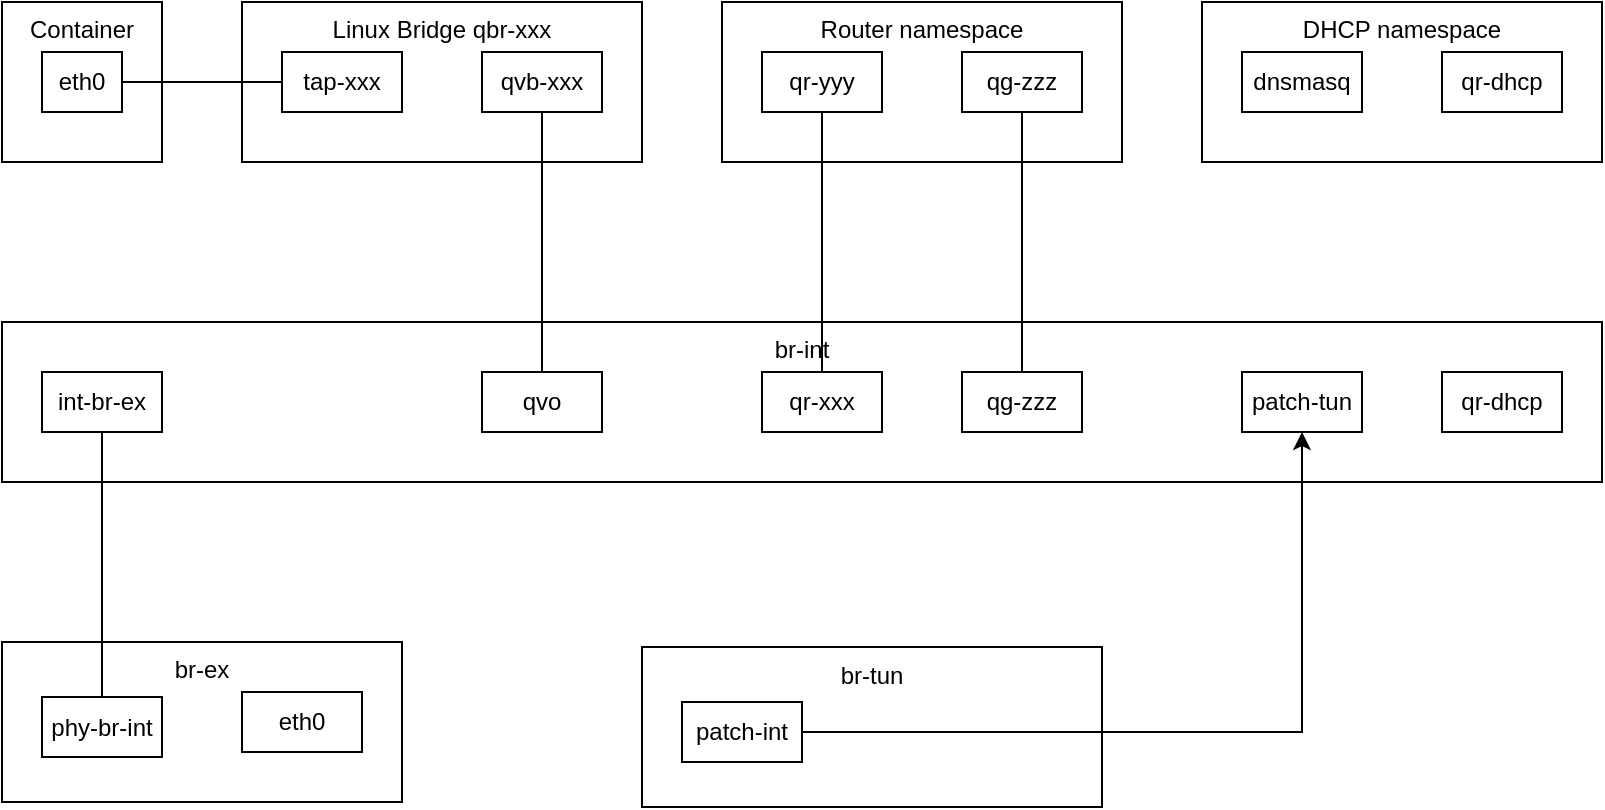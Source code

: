 <mxfile version="26.0.16">
  <diagram name="Page-1" id="o2GirT-IdrzoyhzsRZN8">
    <mxGraphModel dx="1434" dy="785" grid="1" gridSize="10" guides="1" tooltips="1" connect="1" arrows="1" fold="1" page="1" pageScale="1" pageWidth="827" pageHeight="1169" math="0" shadow="0">
      <root>
        <mxCell id="0" />
        <mxCell id="1" parent="0" />
        <mxCell id="KOOwxzatVmSpQnOnulVU-6" value="Container" style="whiteSpace=wrap;html=1;aspect=fixed;verticalAlign=top;strokeColor=default;align=center;fontFamily=Helvetica;fontSize=12;fontColor=default;fillColor=default;" vertex="1" parent="1">
          <mxGeometry y="200" width="80" height="80" as="geometry" />
        </mxCell>
        <mxCell id="KOOwxzatVmSpQnOnulVU-11" value="eth0" style="rounded=0;whiteSpace=wrap;html=1;" vertex="1" parent="1">
          <mxGeometry x="20" y="225" width="40" height="30" as="geometry" />
        </mxCell>
        <mxCell id="KOOwxzatVmSpQnOnulVU-14" value="Linux Bridge qbr-xxx" style="rounded=0;whiteSpace=wrap;html=1;verticalAlign=top;" vertex="1" parent="1">
          <mxGeometry x="120" y="200" width="200" height="80" as="geometry" />
        </mxCell>
        <mxCell id="KOOwxzatVmSpQnOnulVU-12" value="tap-xxx" style="rounded=0;whiteSpace=wrap;html=1;" vertex="1" parent="1">
          <mxGeometry x="140" y="225" width="60" height="30" as="geometry" />
        </mxCell>
        <mxCell id="KOOwxzatVmSpQnOnulVU-15" value="qvb-xxx" style="rounded=0;whiteSpace=wrap;html=1;" vertex="1" parent="1">
          <mxGeometry x="240" y="225" width="60" height="30" as="geometry" />
        </mxCell>
        <mxCell id="KOOwxzatVmSpQnOnulVU-17" value="br-int" style="rounded=0;whiteSpace=wrap;html=1;verticalAlign=top;" vertex="1" parent="1">
          <mxGeometry y="360" width="800" height="80" as="geometry" />
        </mxCell>
        <mxCell id="KOOwxzatVmSpQnOnulVU-18" value="qvo" style="rounded=0;whiteSpace=wrap;html=1;" vertex="1" parent="1">
          <mxGeometry x="240" y="385" width="60" height="30" as="geometry" />
        </mxCell>
        <mxCell id="KOOwxzatVmSpQnOnulVU-19" value="DHCP namespace" style="rounded=0;whiteSpace=wrap;html=1;verticalAlign=top;" vertex="1" parent="1">
          <mxGeometry x="600" y="200" width="200" height="80" as="geometry" />
        </mxCell>
        <mxCell id="KOOwxzatVmSpQnOnulVU-21" value="qr-dhcp" style="rounded=0;whiteSpace=wrap;html=1;" vertex="1" parent="1">
          <mxGeometry x="720" y="225" width="60" height="30" as="geometry" />
        </mxCell>
        <mxCell id="KOOwxzatVmSpQnOnulVU-23" value="qr-xxx" style="rounded=0;whiteSpace=wrap;html=1;" vertex="1" parent="1">
          <mxGeometry x="380" y="385" width="60" height="30" as="geometry" />
        </mxCell>
        <mxCell id="KOOwxzatVmSpQnOnulVU-25" value="qr-dhcp" style="rounded=0;whiteSpace=wrap;html=1;" vertex="1" parent="1">
          <mxGeometry x="720" y="385" width="60" height="30" as="geometry" />
        </mxCell>
        <mxCell id="KOOwxzatVmSpQnOnulVU-26" value="dnsmasq" style="rounded=0;whiteSpace=wrap;html=1;" vertex="1" parent="1">
          <mxGeometry x="620" y="225" width="60" height="30" as="geometry" />
        </mxCell>
        <mxCell id="KOOwxzatVmSpQnOnulVU-27" value="Router namespace" style="rounded=0;whiteSpace=wrap;html=1;verticalAlign=top;" vertex="1" parent="1">
          <mxGeometry x="360" y="200" width="200" height="80" as="geometry" />
        </mxCell>
        <mxCell id="KOOwxzatVmSpQnOnulVU-48" style="edgeStyle=orthogonalEdgeStyle;rounded=0;orthogonalLoop=1;jettySize=auto;html=1;entryX=0.5;entryY=0;entryDx=0;entryDy=0;endArrow=none;startFill=0;" edge="1" parent="1" source="KOOwxzatVmSpQnOnulVU-28" target="KOOwxzatVmSpQnOnulVU-23">
          <mxGeometry relative="1" as="geometry" />
        </mxCell>
        <mxCell id="KOOwxzatVmSpQnOnulVU-28" value="qr-yyy" style="rounded=0;whiteSpace=wrap;html=1;" vertex="1" parent="1">
          <mxGeometry x="380" y="225" width="60" height="30" as="geometry" />
        </mxCell>
        <mxCell id="KOOwxzatVmSpQnOnulVU-50" style="edgeStyle=orthogonalEdgeStyle;rounded=0;orthogonalLoop=1;jettySize=auto;html=1;entryX=0.5;entryY=0;entryDx=0;entryDy=0;endArrow=none;startFill=0;" edge="1" parent="1" source="KOOwxzatVmSpQnOnulVU-30" target="KOOwxzatVmSpQnOnulVU-49">
          <mxGeometry relative="1" as="geometry" />
        </mxCell>
        <mxCell id="KOOwxzatVmSpQnOnulVU-30" value="qg-zzz" style="rounded=0;whiteSpace=wrap;html=1;" vertex="1" parent="1">
          <mxGeometry x="480" y="225" width="60" height="30" as="geometry" />
        </mxCell>
        <mxCell id="KOOwxzatVmSpQnOnulVU-31" value="br-tun&lt;div&gt;&lt;br&gt;&lt;/div&gt;" style="rounded=0;whiteSpace=wrap;html=1;verticalAlign=top;" vertex="1" parent="1">
          <mxGeometry x="320" y="522.5" width="230" height="80" as="geometry" />
        </mxCell>
        <mxCell id="KOOwxzatVmSpQnOnulVU-32" value="br-ex&lt;div&gt;&lt;br&gt;&lt;/div&gt;" style="rounded=0;whiteSpace=wrap;html=1;verticalAlign=top;" vertex="1" parent="1">
          <mxGeometry y="520" width="200" height="80" as="geometry" />
        </mxCell>
        <mxCell id="KOOwxzatVmSpQnOnulVU-33" value="eth0" style="rounded=0;whiteSpace=wrap;html=1;" vertex="1" parent="1">
          <mxGeometry x="120" y="545" width="60" height="30" as="geometry" />
        </mxCell>
        <mxCell id="KOOwxzatVmSpQnOnulVU-41" style="edgeStyle=orthogonalEdgeStyle;rounded=0;orthogonalLoop=1;jettySize=auto;html=1;entryX=0.5;entryY=1;entryDx=0;entryDy=0;" edge="1" parent="1" source="KOOwxzatVmSpQnOnulVU-36" target="KOOwxzatVmSpQnOnulVU-37">
          <mxGeometry relative="1" as="geometry" />
        </mxCell>
        <mxCell id="KOOwxzatVmSpQnOnulVU-36" value="patch-int" style="rounded=0;whiteSpace=wrap;html=1;" vertex="1" parent="1">
          <mxGeometry x="340" y="550" width="60" height="30" as="geometry" />
        </mxCell>
        <mxCell id="KOOwxzatVmSpQnOnulVU-37" value="patch-tun" style="rounded=0;whiteSpace=wrap;html=1;" vertex="1" parent="1">
          <mxGeometry x="620" y="385" width="60" height="30" as="geometry" />
        </mxCell>
        <mxCell id="KOOwxzatVmSpQnOnulVU-46" style="edgeStyle=orthogonalEdgeStyle;rounded=0;orthogonalLoop=1;jettySize=auto;html=1;endArrow=none;startFill=0;" edge="1" parent="1" source="KOOwxzatVmSpQnOnulVU-38" target="KOOwxzatVmSpQnOnulVU-39">
          <mxGeometry relative="1" as="geometry" />
        </mxCell>
        <mxCell id="KOOwxzatVmSpQnOnulVU-38" value="int-br-ex" style="rounded=0;whiteSpace=wrap;html=1;" vertex="1" parent="1">
          <mxGeometry x="20" y="385" width="60" height="30" as="geometry" />
        </mxCell>
        <mxCell id="KOOwxzatVmSpQnOnulVU-39" value="phy-br-int" style="rounded=0;whiteSpace=wrap;html=1;" vertex="1" parent="1">
          <mxGeometry x="20" y="547.5" width="60" height="30" as="geometry" />
        </mxCell>
        <mxCell id="KOOwxzatVmSpQnOnulVU-43" style="rounded=0;orthogonalLoop=1;jettySize=auto;html=1;endArrow=none;endFill=1;startFill=0;edgeStyle=orthogonalEdgeStyle;" edge="1" parent="1" source="KOOwxzatVmSpQnOnulVU-11" target="KOOwxzatVmSpQnOnulVU-12">
          <mxGeometry relative="1" as="geometry" />
        </mxCell>
        <mxCell id="KOOwxzatVmSpQnOnulVU-47" style="edgeStyle=orthogonalEdgeStyle;rounded=0;orthogonalLoop=1;jettySize=auto;html=1;entryX=0.5;entryY=0;entryDx=0;entryDy=0;endArrow=none;startFill=0;" edge="1" parent="1" source="KOOwxzatVmSpQnOnulVU-15" target="KOOwxzatVmSpQnOnulVU-18">
          <mxGeometry relative="1" as="geometry" />
        </mxCell>
        <mxCell id="KOOwxzatVmSpQnOnulVU-49" value="qg-zzz" style="rounded=0;whiteSpace=wrap;html=1;" vertex="1" parent="1">
          <mxGeometry x="480" y="385" width="60" height="30" as="geometry" />
        </mxCell>
      </root>
    </mxGraphModel>
  </diagram>
</mxfile>
